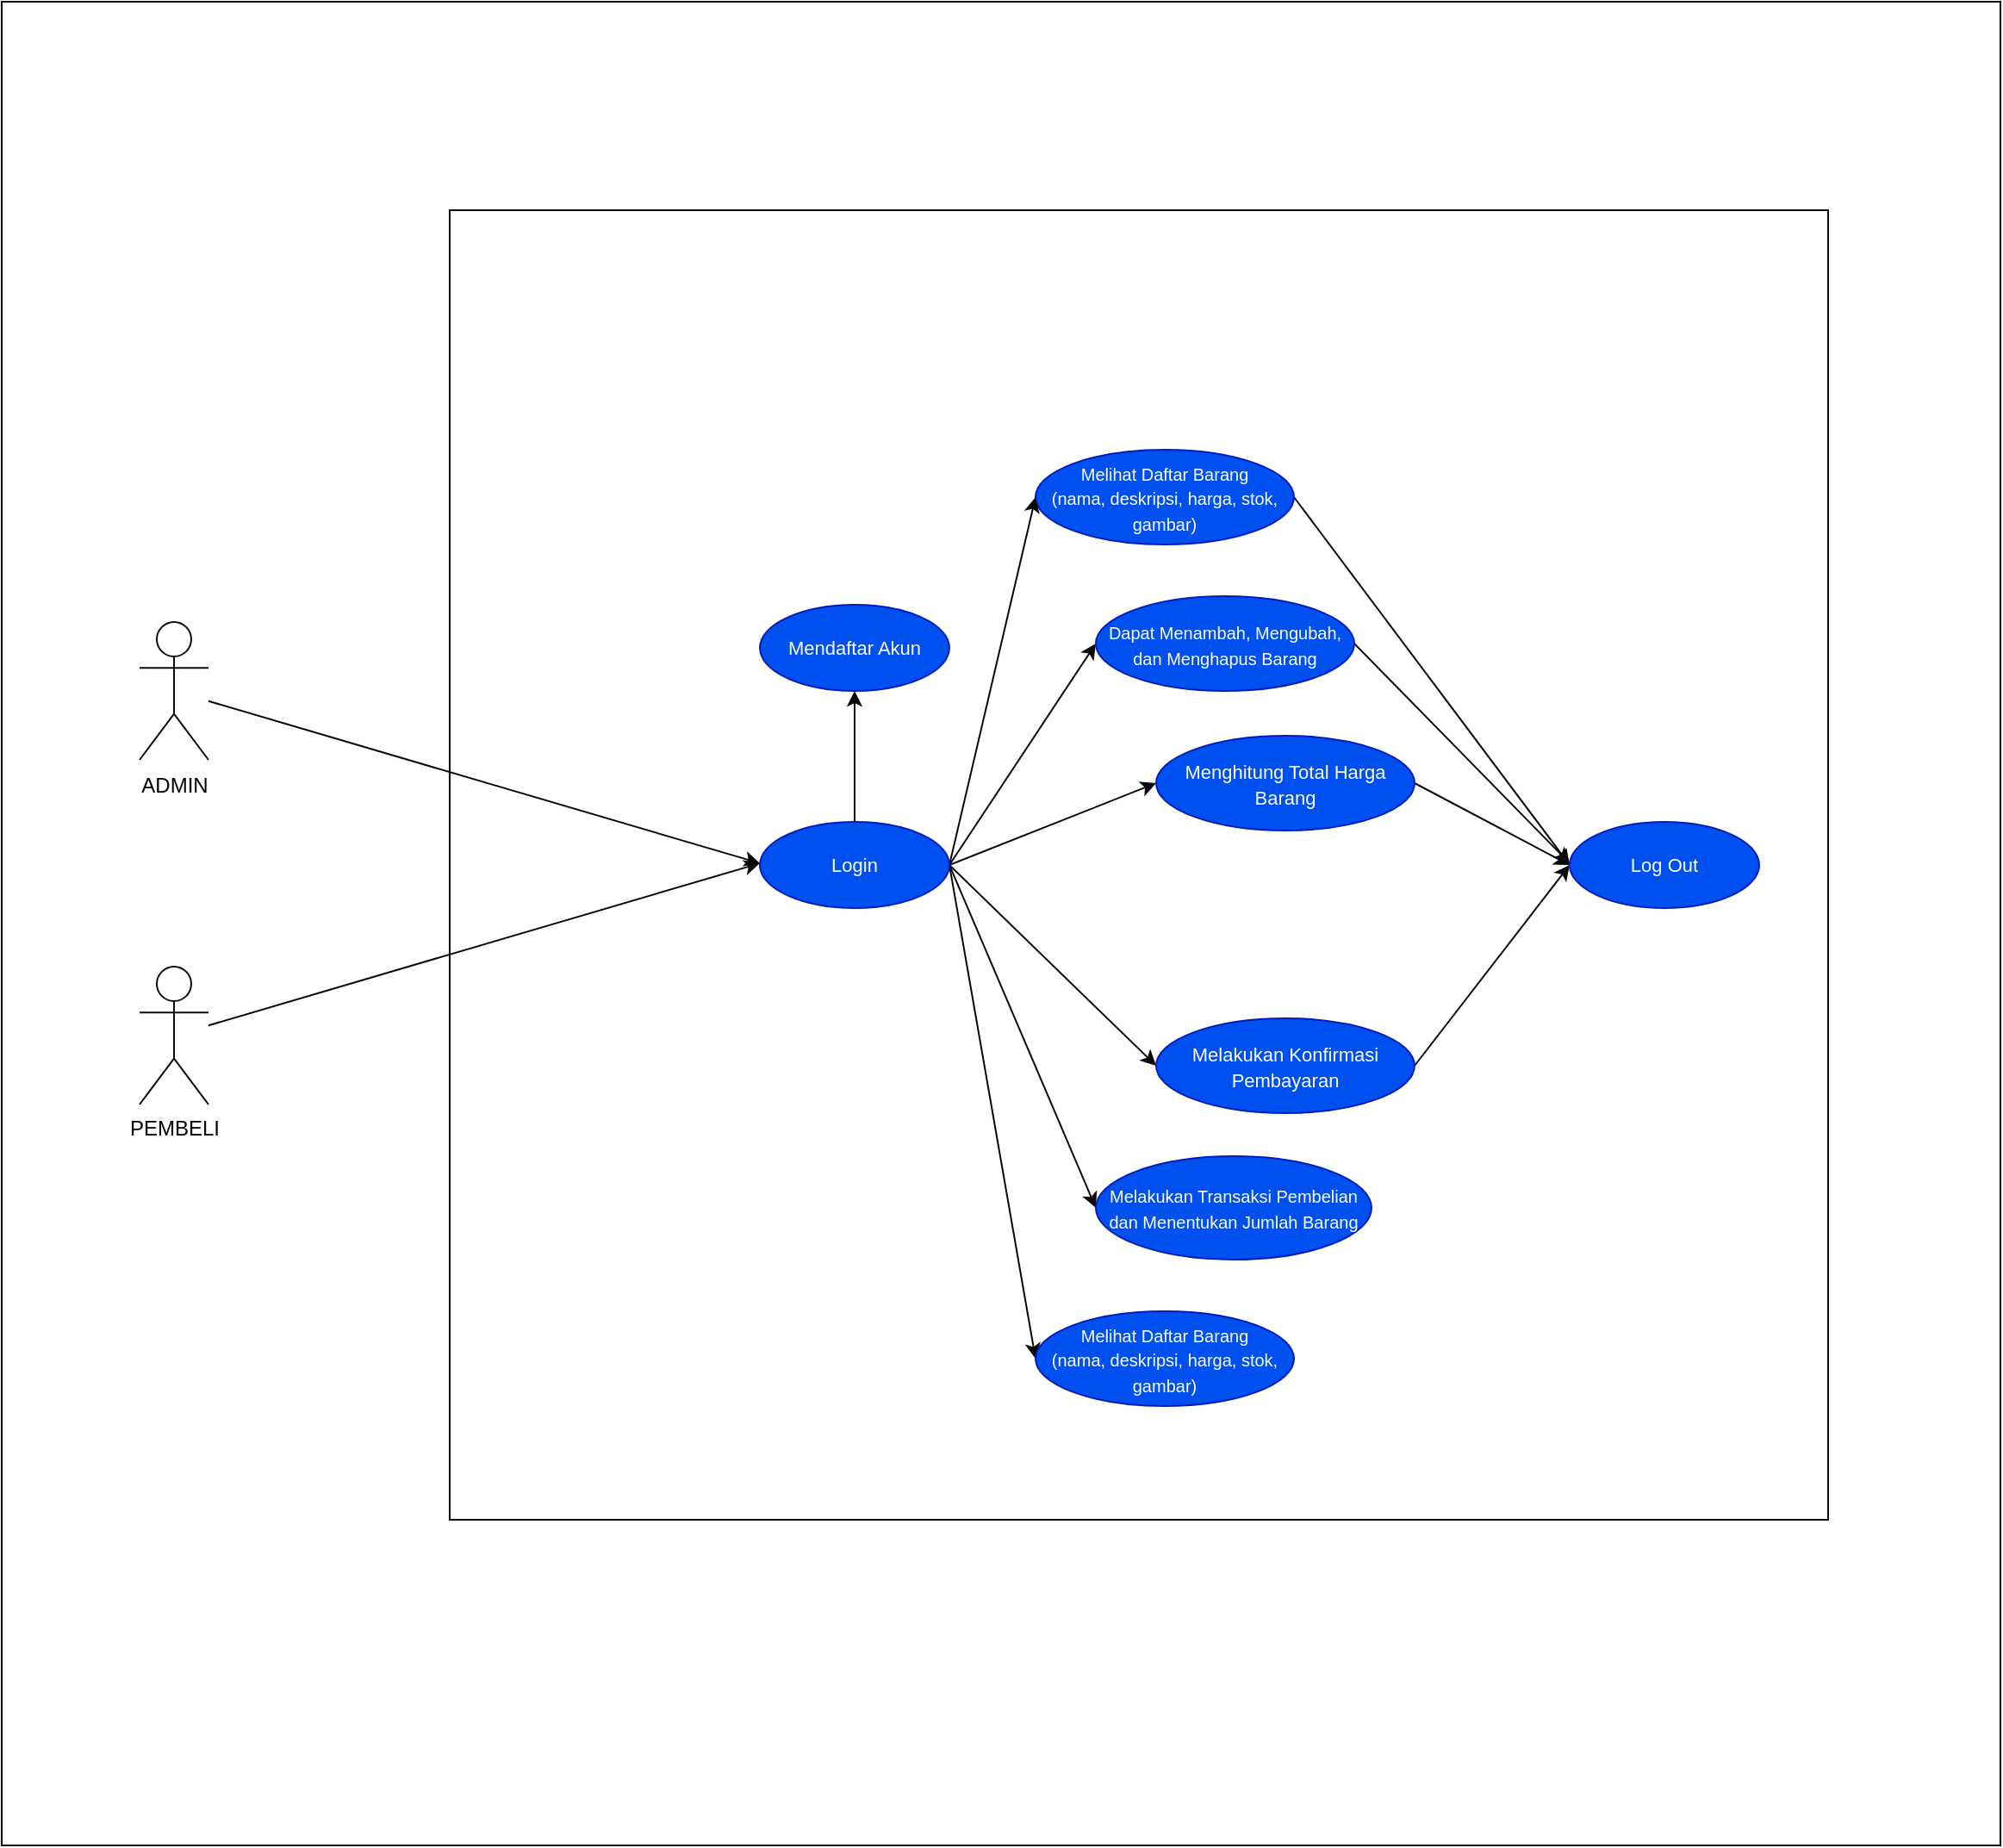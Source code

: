 <mxfile>
    <diagram id="LctTETbrxvf5X4p0GmfY" name="Page-1">
        <mxGraphModel dx="2671" dy="1751" grid="1" gridSize="10" guides="1" tooltips="1" connect="1" arrows="1" fold="1" page="1" pageScale="1" pageWidth="3300" pageHeight="4681" background="#ffffff" math="0" shadow="0">
            <root>
                <mxCell id="0"/>
                <mxCell id="1" parent="0"/>
                <mxCell id="41" value="" style="rounded=0;whiteSpace=wrap;html=1;labelBackgroundColor=#000000;strokeColor=#0a0a0a;fontSize=11;fontColor=#000000;fillColor=none;" parent="1" vertex="1">
                    <mxGeometry x="1000" y="1440" width="1160" height="1070" as="geometry"/>
                </mxCell>
                <mxCell id="27" value="" style="rounded=0;whiteSpace=wrap;html=1;labelBackgroundColor=#000000;strokeColor=#0a0a0a;fontSize=10;fontColor=#000000;fillColor=none;" parent="1" vertex="1">
                    <mxGeometry x="1260" y="1561" width="800" height="760" as="geometry"/>
                </mxCell>
                <mxCell id="10" style="edgeStyle=none;html=1;entryX=0;entryY=0.5;entryDx=0;entryDy=0;fontColor=none;strokeColor=#080808;" parent="1" source="2" edge="1">
                    <mxGeometry relative="1" as="geometry">
                        <mxPoint x="1440.0" y="1940" as="targetPoint"/>
                    </mxGeometry>
                </mxCell>
                <mxCell id="2" value="" style="shape=umlActor;verticalLabelPosition=bottom;verticalAlign=top;html=1;outlineConnect=0;strokeColor=#0a0a0a;fillColor=none;" parent="1" vertex="1">
                    <mxGeometry x="1080" y="1800" width="40" height="80" as="geometry"/>
                </mxCell>
                <mxCell id="11" style="edgeStyle=none;html=1;entryX=0;entryY=0.5;entryDx=0;entryDy=0;strokeColor=#080808;fontColor=none;" parent="1" source="3" edge="1">
                    <mxGeometry relative="1" as="geometry">
                        <mxPoint x="1440.0" y="1940" as="targetPoint"/>
                    </mxGeometry>
                </mxCell>
                <mxCell id="3" value="&lt;font color=&quot;#000000&quot;&gt;PEMBELI&lt;/font&gt;" style="shape=umlActor;verticalLabelPosition=bottom;verticalAlign=top;html=1;outlineConnect=0;strokeColor=#0a0a0a;fillColor=none;" parent="1" vertex="1">
                    <mxGeometry x="1080" y="2000" width="40" height="80" as="geometry"/>
                </mxCell>
                <mxCell id="5" value="ADMIN" style="text;html=1;align=center;verticalAlign=middle;resizable=0;points=[];autosize=1;strokeColor=none;fillColor=none;fontColor=none;" parent="1" vertex="1">
                    <mxGeometry x="1070" y="1880" width="60" height="30" as="geometry"/>
                </mxCell>
                <mxCell id="29" style="edgeStyle=none;html=1;exitX=1;exitY=0.5;exitDx=0;exitDy=0;entryX=0;entryY=0.5;entryDx=0;entryDy=0;strokeColor=#080808;fontSize=10;fontColor=#000000;" parent="1" source="16" target="26" edge="1">
                    <mxGeometry relative="1" as="geometry"/>
                </mxCell>
                <mxCell id="16" value="&lt;font style=&quot;font-size: 10px;&quot;&gt;Melihat Daftar Barang&lt;br&gt;(nama, deskripsi, harga, stok, gambar)&lt;br&gt;&lt;/font&gt;" style="ellipse;whiteSpace=wrap;html=1;labelBackgroundColor=none;strokeColor=#001DBC;fontColor=#ffffff;fillColor=#0050ef;" parent="1" vertex="1">
                    <mxGeometry x="1600" y="1700" width="150" height="55" as="geometry"/>
                </mxCell>
                <mxCell id="17" value="&lt;font style=&quot;font-size: 11px;&quot;&gt;Mendaftar Akun&lt;/font&gt;" style="ellipse;whiteSpace=wrap;html=1;labelBackgroundColor=none;strokeColor=#001DBC;fontColor=#ffffff;fillColor=#0050ef;" parent="1" vertex="1">
                    <mxGeometry x="1440" y="1790" width="110" height="50" as="geometry"/>
                </mxCell>
                <mxCell id="22" style="edgeStyle=none;html=1;strokeColor=#080808;fontColor=#000000;" parent="1" source="18" target="17" edge="1">
                    <mxGeometry relative="1" as="geometry"/>
                </mxCell>
                <mxCell id="23" style="edgeStyle=none;html=1;exitX=1;exitY=0.5;exitDx=0;exitDy=0;entryX=0;entryY=0.5;entryDx=0;entryDy=0;strokeColor=#080808;fontSize=10;fontColor=#000000;" parent="1" source="18" target="16" edge="1">
                    <mxGeometry relative="1" as="geometry"/>
                </mxCell>
                <mxCell id="24" style="edgeStyle=none;html=1;exitX=1;exitY=0.5;exitDx=0;exitDy=0;entryX=0;entryY=0.5;entryDx=0;entryDy=0;strokeColor=#080808;fontSize=10;fontColor=#000000;" parent="1" source="18" target="20" edge="1">
                    <mxGeometry relative="1" as="geometry"/>
                </mxCell>
                <mxCell id="25" style="edgeStyle=none;html=1;exitX=1;exitY=0.5;exitDx=0;exitDy=0;entryX=0;entryY=0.5;entryDx=0;entryDy=0;strokeColor=#080808;fontSize=10;fontColor=#000000;" parent="1" source="18" target="19" edge="1">
                    <mxGeometry relative="1" as="geometry"/>
                </mxCell>
                <mxCell id="35" style="edgeStyle=none;html=1;exitX=1;exitY=0.5;exitDx=0;exitDy=0;entryX=0;entryY=0.5;entryDx=0;entryDy=0;strokeColor=#080808;fontSize=11;fontColor=#000000;" parent="1" source="18" target="31" edge="1">
                    <mxGeometry relative="1" as="geometry"/>
                </mxCell>
                <mxCell id="36" style="edgeStyle=none;html=1;exitX=1;exitY=0.5;exitDx=0;exitDy=0;entryX=0;entryY=0.5;entryDx=0;entryDy=0;strokeColor=#080808;fontSize=11;fontColor=#000000;" parent="1" source="18" target="33" edge="1">
                    <mxGeometry relative="1" as="geometry"/>
                </mxCell>
                <mxCell id="37" style="edgeStyle=none;html=1;exitX=1;exitY=0.5;exitDx=0;exitDy=0;entryX=0;entryY=0.5;entryDx=0;entryDy=0;strokeColor=#080808;fontSize=11;fontColor=#000000;" parent="1" source="18" target="34" edge="1">
                    <mxGeometry relative="1" as="geometry"/>
                </mxCell>
                <mxCell id="18" value="&lt;font style=&quot;font-size: 11px;&quot;&gt;Login&lt;/font&gt;" style="ellipse;whiteSpace=wrap;html=1;labelBackgroundColor=none;strokeColor=#001DBC;fontColor=#ffffff;fillColor=#0050ef;" parent="1" vertex="1">
                    <mxGeometry x="1440" y="1916" width="110" height="50" as="geometry"/>
                </mxCell>
                <mxCell id="28" style="edgeStyle=none;html=1;exitX=1;exitY=0.5;exitDx=0;exitDy=0;entryX=0;entryY=0.5;entryDx=0;entryDy=0;strokeColor=#080808;fontSize=10;fontColor=#000000;" parent="1" source="19" target="26" edge="1">
                    <mxGeometry relative="1" as="geometry"/>
                </mxCell>
                <mxCell id="19" value="&lt;font style=&quot;font-size: 11px;&quot;&gt;Menghitung Total Harga Barang&lt;/font&gt;" style="ellipse;whiteSpace=wrap;html=1;labelBackgroundColor=none;strokeColor=#001DBC;fontColor=#ffffff;fillColor=#0050ef;" parent="1" vertex="1">
                    <mxGeometry x="1670" y="1866" width="150" height="55" as="geometry"/>
                </mxCell>
                <mxCell id="30" style="edgeStyle=none;html=1;exitX=1;exitY=0.5;exitDx=0;exitDy=0;strokeColor=#080808;fontSize=10;fontColor=#000000;" parent="1" source="20" edge="1">
                    <mxGeometry relative="1" as="geometry">
                        <mxPoint x="1910" y="1940" as="targetPoint"/>
                    </mxGeometry>
                </mxCell>
                <mxCell id="20" value="&lt;font style=&quot;font-size: 10px;&quot;&gt;Dapat Menambah, Mengubah, dan Menghapus Barang&lt;/font&gt;" style="ellipse;whiteSpace=wrap;html=1;labelBackgroundColor=none;strokeColor=#001DBC;fontColor=#ffffff;fillColor=#0050ef;" parent="1" vertex="1">
                    <mxGeometry x="1635" y="1785" width="150" height="55" as="geometry"/>
                </mxCell>
                <mxCell id="26" value="&lt;font style=&quot;font-size: 11px;&quot;&gt;Log Out&lt;/font&gt;" style="ellipse;whiteSpace=wrap;html=1;labelBackgroundColor=none;strokeColor=#001DBC;fontColor=#ffffff;fillColor=#0050ef;" parent="1" vertex="1">
                    <mxGeometry x="1910" y="1916" width="110" height="50" as="geometry"/>
                </mxCell>
                <mxCell id="31" value="&lt;font style=&quot;font-size: 10px;&quot;&gt;Melihat Daftar Barang&lt;br&gt;(nama, deskripsi, harga, stok, gambar)&lt;br&gt;&lt;/font&gt;" style="ellipse;whiteSpace=wrap;html=1;labelBackgroundColor=none;strokeColor=#001DBC;fontColor=#ffffff;fillColor=#0050ef;" parent="1" vertex="1">
                    <mxGeometry x="1600" y="2200" width="150" height="55" as="geometry"/>
                </mxCell>
                <mxCell id="33" value="&lt;font style=&quot;font-size: 10px;&quot;&gt;Melakukan Transaksi Pembelian dan Menentukan Jumlah Barang&lt;br&gt;&lt;/font&gt;" style="ellipse;whiteSpace=wrap;html=1;labelBackgroundColor=none;strokeColor=#001DBC;fontColor=#ffffff;fillColor=#0050ef;" parent="1" vertex="1">
                    <mxGeometry x="1635" y="2110" width="160" height="60" as="geometry"/>
                </mxCell>
                <mxCell id="38" style="edgeStyle=none;html=1;exitX=1;exitY=0.5;exitDx=0;exitDy=0;entryX=0;entryY=0.5;entryDx=0;entryDy=0;strokeColor=#080808;fontSize=11;fontColor=#000000;" parent="1" source="34" target="26" edge="1">
                    <mxGeometry relative="1" as="geometry"/>
                </mxCell>
                <mxCell id="34" value="&lt;font style=&quot;&quot;&gt;&lt;font style=&quot;font-size: 11px;&quot;&gt;Melakukan Konfirmasi Pembayaran&lt;/font&gt;&lt;br&gt;&lt;/font&gt;" style="ellipse;whiteSpace=wrap;html=1;labelBackgroundColor=none;strokeColor=#001DBC;fontColor=#ffffff;fillColor=#0050ef;" parent="1" vertex="1">
                    <mxGeometry x="1670" y="2030" width="150" height="55" as="geometry"/>
                </mxCell>
            </root>
        </mxGraphModel>
    </diagram>
</mxfile>